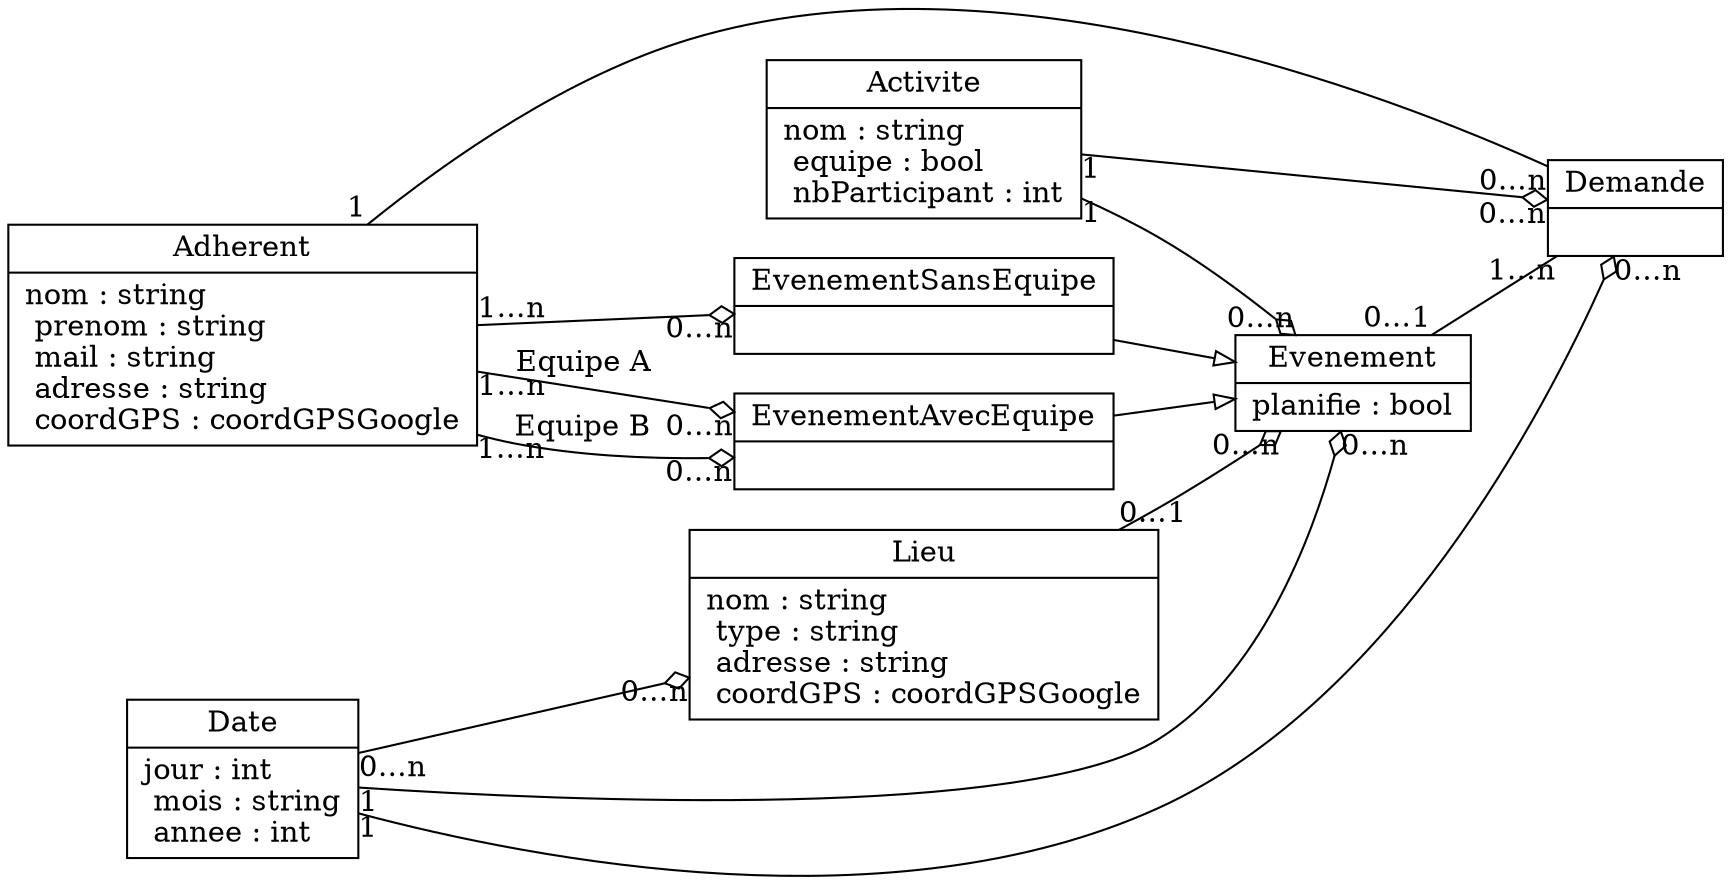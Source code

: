 digraph modele {
    //splines=ortho
    rankdir=LR;
    /* Entities */
    Evenement  [label="Evenement| planifie : bool\l", shape="record"]
    EvenementAvecEquipe [label="EvenementAvecEquipe|", shape="record"]
    EvenementSansEquipe [label="EvenementSansEquipe|", shape="record"]
    EvenementSansEquipe -> Evenement [arrowhead=empty]
    EvenementAvecEquipe -> Evenement [arrowhead=empty]


    Lieu [label="Lieu| nom : string\l type : string\l adresse : string\l coordGPS : coordGPSGoogle\l", shape="record"]
    Activite [label="Activite| nom : string\l equipe : bool\l nbParticipant : int\l", shape="record"]
    Adherent [label="Adherent| nom : string\l prenom : string\l mail : string\l adresse : string\l coordGPS : coordGPSGoogle\l", shape="record"]
    Demande [label="Demande|", shape="record"]
    Date [label="Date| jour : int\l mois : string\l annee : int\l", shape="record"] // Pas necessaire, pas à implementer plus tard

    /* Relationships */
    Adherent -> Demande [arrowhead=none,taillabel=1,headlabel="0…n"]
    Evenement -> Demande [arrowhead=none,taillabel="0…1",headlabel="1…n"]
    Activite -> Demande [arrowhead=ediamond,taillabel=1,headlabel="0…n"]
    Activite -> Evenement [arrowhead=ediamond,taillabel=1,headlabel="0…n"]
    Lieu -> Evenement [arrowhead=ediamond,taillabel="0…1",headlabel="0…n"]
    Date -> Lieu [arrowhead=ediamond,taillabel="0…n",headlabel="0…n"]
    Date -> Evenement [arrowhead=ediamond,taillabel=1,headlabel="0…n"]
    Date -> Demande [arrowhead=ediamond,taillabel=1,headlabel="0…n"]
    Adherent -> EvenementSansEquipe [arrowhead=ediamond,taillabel="1…n",headlabel="0…n"] // deux possible parceque 1 c’est vraiment pas malin
    Adherent -> EvenementAvecEquipe [arrowhead=ediamond,taillabel="1…n",headlabel="0…n",label="Equipe B"]
    Adherent -> EvenementAvecEquipe [arrowhead=ediamond,taillabel="1…n",headlabel="0…n",label="Equipe A"]
}
